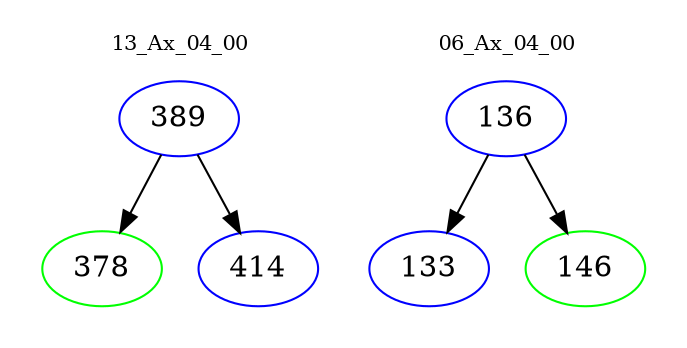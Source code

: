 digraph{
subgraph cluster_0 {
color = white
label = "13_Ax_04_00";
fontsize=10;
T0_389 [label="389", color="blue"]
T0_389 -> T0_378 [color="black"]
T0_378 [label="378", color="green"]
T0_389 -> T0_414 [color="black"]
T0_414 [label="414", color="blue"]
}
subgraph cluster_1 {
color = white
label = "06_Ax_04_00";
fontsize=10;
T1_136 [label="136", color="blue"]
T1_136 -> T1_133 [color="black"]
T1_133 [label="133", color="blue"]
T1_136 -> T1_146 [color="black"]
T1_146 [label="146", color="green"]
}
}
